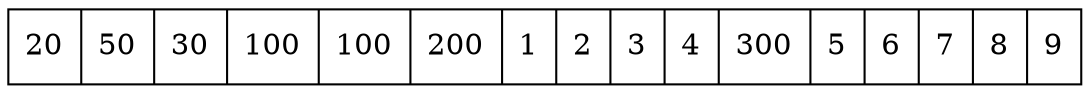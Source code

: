 digraph G{ node [shape = record ];
 rankdir=LR;X[label="{ 20|50|30|100|100|200|1|2|3|4|300|5|6|7|8|9}"]}
